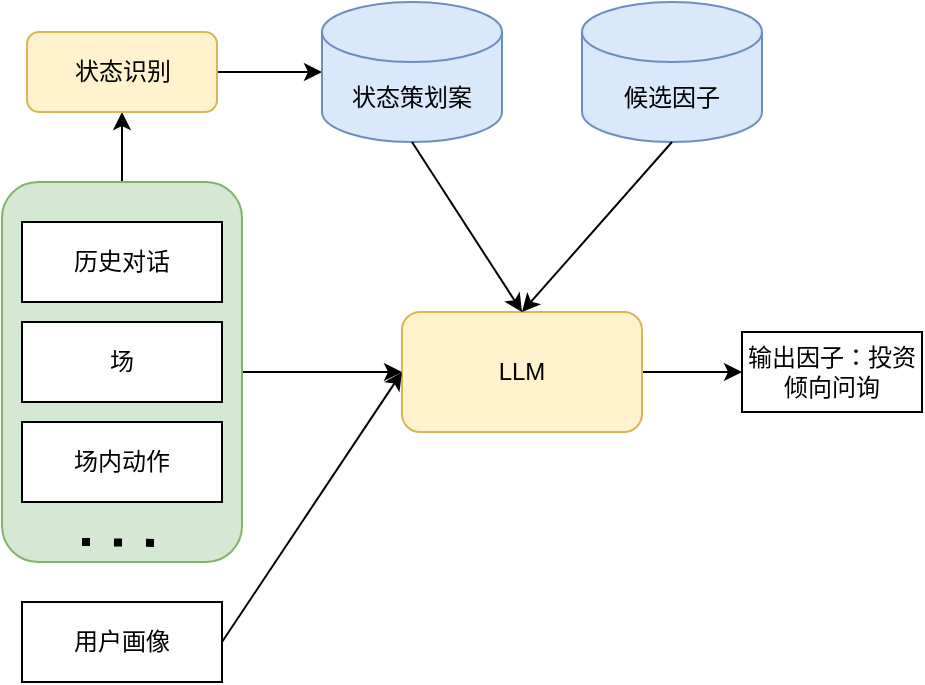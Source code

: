 <mxfile version="23.0.2" type="github">
  <diagram name="第 1 页" id="_aEVsnGwdUrKQqscfobR">
    <mxGraphModel dx="1434" dy="820" grid="1" gridSize="10" guides="1" tooltips="1" connect="1" arrows="1" fold="1" page="1" pageScale="1" pageWidth="1200" pageHeight="500" math="0" shadow="0">
      <root>
        <mxCell id="0" />
        <mxCell id="1" parent="0" />
        <mxCell id="IVn4J9uPTKWjjx_IC5SH-10" value="" style="edgeStyle=orthogonalEdgeStyle;rounded=0;orthogonalLoop=1;jettySize=auto;html=1;" edge="1" parent="1" source="IVn4J9uPTKWjjx_IC5SH-7" target="IVn4J9uPTKWjjx_IC5SH-9">
          <mxGeometry relative="1" as="geometry" />
        </mxCell>
        <mxCell id="IVn4J9uPTKWjjx_IC5SH-14" value="" style="edgeStyle=orthogonalEdgeStyle;rounded=0;orthogonalLoop=1;jettySize=auto;html=1;" edge="1" parent="1" source="IVn4J9uPTKWjjx_IC5SH-7" target="IVn4J9uPTKWjjx_IC5SH-6">
          <mxGeometry relative="1" as="geometry" />
        </mxCell>
        <mxCell id="IVn4J9uPTKWjjx_IC5SH-7" value="" style="rounded=1;whiteSpace=wrap;html=1;fillColor=#d5e8d4;strokeColor=#82b366;" vertex="1" parent="1">
          <mxGeometry x="40" y="135" width="120" height="190" as="geometry" />
        </mxCell>
        <mxCell id="IVn4J9uPTKWjjx_IC5SH-1" value="历史对话" style="rounded=0;whiteSpace=wrap;html=1;" vertex="1" parent="1">
          <mxGeometry x="50" y="155" width="100" height="40" as="geometry" />
        </mxCell>
        <mxCell id="IVn4J9uPTKWjjx_IC5SH-2" value="用户画像" style="rounded=0;whiteSpace=wrap;html=1;" vertex="1" parent="1">
          <mxGeometry x="50" y="345" width="100" height="40" as="geometry" />
        </mxCell>
        <mxCell id="IVn4J9uPTKWjjx_IC5SH-3" value="场" style="rounded=0;whiteSpace=wrap;html=1;" vertex="1" parent="1">
          <mxGeometry x="50" y="205" width="100" height="40" as="geometry" />
        </mxCell>
        <mxCell id="IVn4J9uPTKWjjx_IC5SH-4" value="场内动作" style="rounded=0;whiteSpace=wrap;html=1;" vertex="1" parent="1">
          <mxGeometry x="50" y="255" width="100" height="40" as="geometry" />
        </mxCell>
        <mxCell id="IVn4J9uPTKWjjx_IC5SH-5" value="" style="endArrow=none;dashed=1;html=1;dashPattern=1 3;strokeWidth=4;rounded=0;" edge="1" parent="1">
          <mxGeometry width="50" height="50" relative="1" as="geometry">
            <mxPoint x="80" y="315" as="sourcePoint" />
            <mxPoint x="120" y="315.5" as="targetPoint" />
          </mxGeometry>
        </mxCell>
        <mxCell id="IVn4J9uPTKWjjx_IC5SH-15" value="" style="edgeStyle=orthogonalEdgeStyle;rounded=0;orthogonalLoop=1;jettySize=auto;html=1;" edge="1" parent="1" source="IVn4J9uPTKWjjx_IC5SH-6" target="IVn4J9uPTKWjjx_IC5SH-8">
          <mxGeometry relative="1" as="geometry" />
        </mxCell>
        <mxCell id="IVn4J9uPTKWjjx_IC5SH-6" value="状态识别" style="rounded=1;whiteSpace=wrap;html=1;fillColor=#fff2cc;strokeColor=#d6b656;" vertex="1" parent="1">
          <mxGeometry x="52.5" y="60" width="95" height="40" as="geometry" />
        </mxCell>
        <mxCell id="IVn4J9uPTKWjjx_IC5SH-8" value="状态策划案" style="shape=cylinder3;whiteSpace=wrap;html=1;boundedLbl=1;backgroundOutline=1;size=15;fillColor=#dae8fc;strokeColor=#6c8ebf;" vertex="1" parent="1">
          <mxGeometry x="200" y="45" width="90" height="70" as="geometry" />
        </mxCell>
        <mxCell id="IVn4J9uPTKWjjx_IC5SH-20" value="" style="edgeStyle=orthogonalEdgeStyle;rounded=0;orthogonalLoop=1;jettySize=auto;html=1;" edge="1" parent="1" source="IVn4J9uPTKWjjx_IC5SH-9" target="IVn4J9uPTKWjjx_IC5SH-19">
          <mxGeometry relative="1" as="geometry" />
        </mxCell>
        <mxCell id="IVn4J9uPTKWjjx_IC5SH-9" value="LLM" style="rounded=1;whiteSpace=wrap;html=1;fillColor=#fff2cc;strokeColor=#d6b656;" vertex="1" parent="1">
          <mxGeometry x="240" y="200" width="120" height="60" as="geometry" />
        </mxCell>
        <mxCell id="IVn4J9uPTKWjjx_IC5SH-11" value="" style="endArrow=classic;html=1;rounded=0;entryX=0;entryY=0.5;entryDx=0;entryDy=0;" edge="1" parent="1" target="IVn4J9uPTKWjjx_IC5SH-9">
          <mxGeometry width="50" height="50" relative="1" as="geometry">
            <mxPoint x="150" y="365" as="sourcePoint" />
            <mxPoint x="200" y="315" as="targetPoint" />
          </mxGeometry>
        </mxCell>
        <mxCell id="IVn4J9uPTKWjjx_IC5SH-12" value="候选因子" style="shape=cylinder3;whiteSpace=wrap;html=1;boundedLbl=1;backgroundOutline=1;size=15;fillColor=#dae8fc;strokeColor=#6c8ebf;" vertex="1" parent="1">
          <mxGeometry x="330" y="45" width="90" height="70" as="geometry" />
        </mxCell>
        <mxCell id="IVn4J9uPTKWjjx_IC5SH-16" value="" style="endArrow=classic;html=1;rounded=0;exitX=0.5;exitY=1;exitDx=0;exitDy=0;exitPerimeter=0;entryX=0.5;entryY=0;entryDx=0;entryDy=0;" edge="1" parent="1" source="IVn4J9uPTKWjjx_IC5SH-8" target="IVn4J9uPTKWjjx_IC5SH-9">
          <mxGeometry width="50" height="50" relative="1" as="geometry">
            <mxPoint x="570" y="350" as="sourcePoint" />
            <mxPoint x="620" y="300" as="targetPoint" />
          </mxGeometry>
        </mxCell>
        <mxCell id="IVn4J9uPTKWjjx_IC5SH-17" value="" style="endArrow=classic;html=1;rounded=0;exitX=0.5;exitY=1;exitDx=0;exitDy=0;exitPerimeter=0;entryX=0.5;entryY=0;entryDx=0;entryDy=0;" edge="1" parent="1" source="IVn4J9uPTKWjjx_IC5SH-12" target="IVn4J9uPTKWjjx_IC5SH-9">
          <mxGeometry width="50" height="50" relative="1" as="geometry">
            <mxPoint x="570" y="350" as="sourcePoint" />
            <mxPoint x="620" y="300" as="targetPoint" />
          </mxGeometry>
        </mxCell>
        <mxCell id="IVn4J9uPTKWjjx_IC5SH-19" value="输出因子：投资倾向问询" style="rounded=0;whiteSpace=wrap;html=1;" vertex="1" parent="1">
          <mxGeometry x="410" y="210" width="90" height="40" as="geometry" />
        </mxCell>
      </root>
    </mxGraphModel>
  </diagram>
</mxfile>
